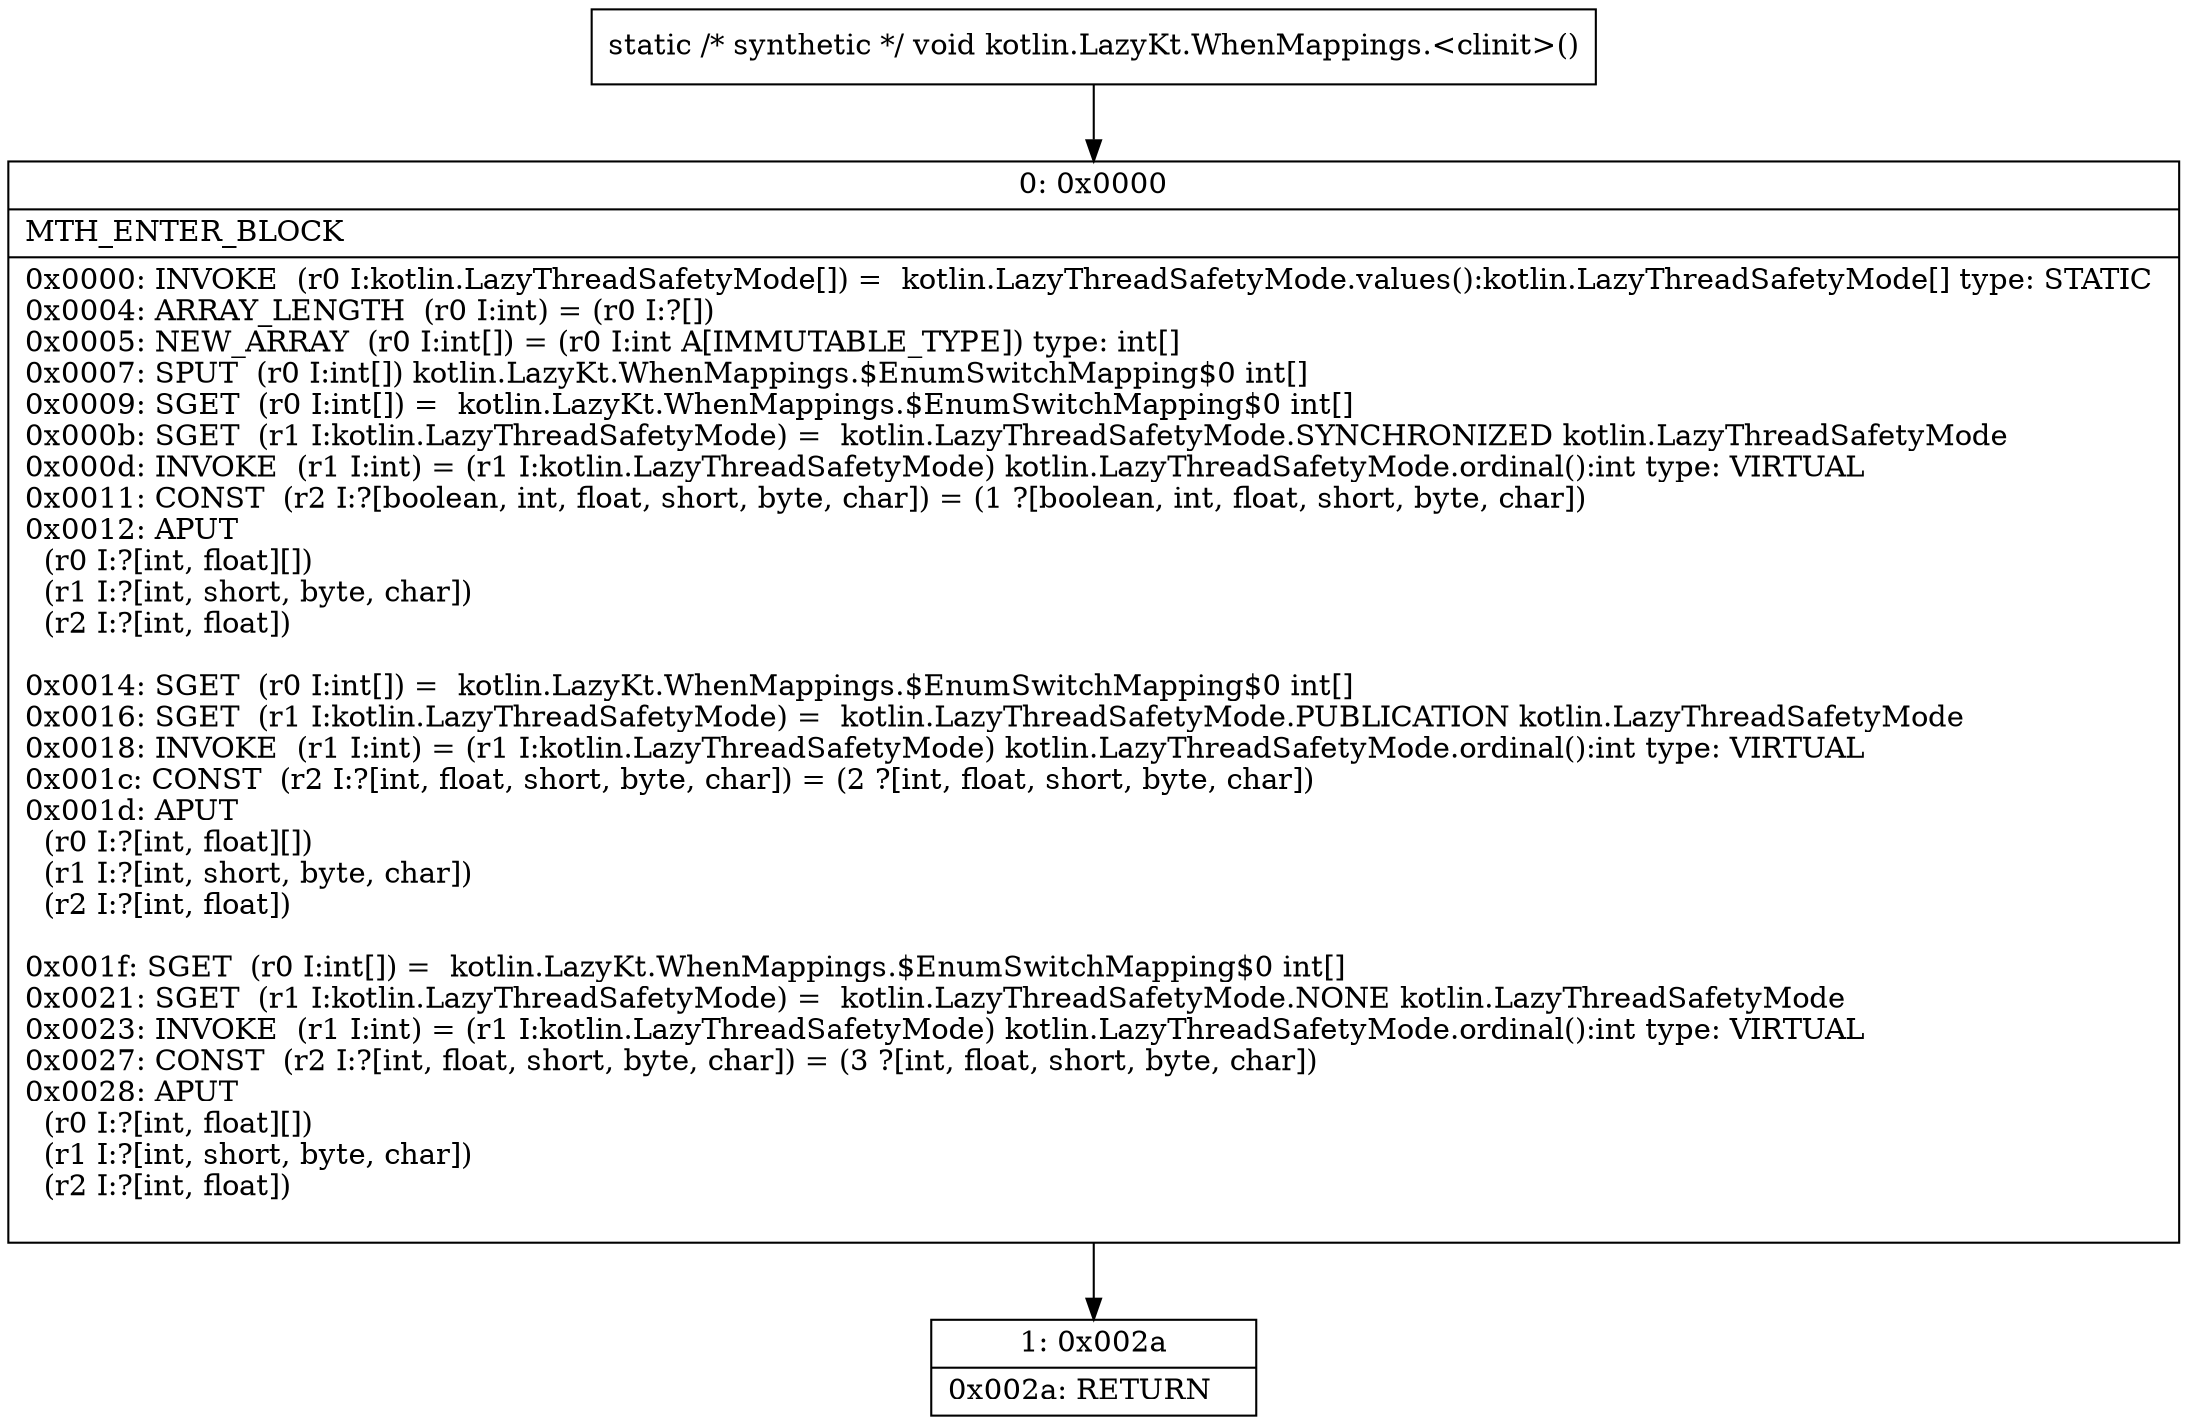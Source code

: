 digraph "CFG forkotlin.LazyKt.WhenMappings.\<clinit\>()V" {
Node_0 [shape=record,label="{0\:\ 0x0000|MTH_ENTER_BLOCK\l|0x0000: INVOKE  (r0 I:kotlin.LazyThreadSafetyMode[]) =  kotlin.LazyThreadSafetyMode.values():kotlin.LazyThreadSafetyMode[] type: STATIC \l0x0004: ARRAY_LENGTH  (r0 I:int) = (r0 I:?[]) \l0x0005: NEW_ARRAY  (r0 I:int[]) = (r0 I:int A[IMMUTABLE_TYPE]) type: int[] \l0x0007: SPUT  (r0 I:int[]) kotlin.LazyKt.WhenMappings.$EnumSwitchMapping$0 int[] \l0x0009: SGET  (r0 I:int[]) =  kotlin.LazyKt.WhenMappings.$EnumSwitchMapping$0 int[] \l0x000b: SGET  (r1 I:kotlin.LazyThreadSafetyMode) =  kotlin.LazyThreadSafetyMode.SYNCHRONIZED kotlin.LazyThreadSafetyMode \l0x000d: INVOKE  (r1 I:int) = (r1 I:kotlin.LazyThreadSafetyMode) kotlin.LazyThreadSafetyMode.ordinal():int type: VIRTUAL \l0x0011: CONST  (r2 I:?[boolean, int, float, short, byte, char]) = (1 ?[boolean, int, float, short, byte, char]) \l0x0012: APUT  \l  (r0 I:?[int, float][])\l  (r1 I:?[int, short, byte, char])\l  (r2 I:?[int, float])\l \l0x0014: SGET  (r0 I:int[]) =  kotlin.LazyKt.WhenMappings.$EnumSwitchMapping$0 int[] \l0x0016: SGET  (r1 I:kotlin.LazyThreadSafetyMode) =  kotlin.LazyThreadSafetyMode.PUBLICATION kotlin.LazyThreadSafetyMode \l0x0018: INVOKE  (r1 I:int) = (r1 I:kotlin.LazyThreadSafetyMode) kotlin.LazyThreadSafetyMode.ordinal():int type: VIRTUAL \l0x001c: CONST  (r2 I:?[int, float, short, byte, char]) = (2 ?[int, float, short, byte, char]) \l0x001d: APUT  \l  (r0 I:?[int, float][])\l  (r1 I:?[int, short, byte, char])\l  (r2 I:?[int, float])\l \l0x001f: SGET  (r0 I:int[]) =  kotlin.LazyKt.WhenMappings.$EnumSwitchMapping$0 int[] \l0x0021: SGET  (r1 I:kotlin.LazyThreadSafetyMode) =  kotlin.LazyThreadSafetyMode.NONE kotlin.LazyThreadSafetyMode \l0x0023: INVOKE  (r1 I:int) = (r1 I:kotlin.LazyThreadSafetyMode) kotlin.LazyThreadSafetyMode.ordinal():int type: VIRTUAL \l0x0027: CONST  (r2 I:?[int, float, short, byte, char]) = (3 ?[int, float, short, byte, char]) \l0x0028: APUT  \l  (r0 I:?[int, float][])\l  (r1 I:?[int, short, byte, char])\l  (r2 I:?[int, float])\l \l}"];
Node_1 [shape=record,label="{1\:\ 0x002a|0x002a: RETURN   \l}"];
MethodNode[shape=record,label="{static \/* synthetic *\/ void kotlin.LazyKt.WhenMappings.\<clinit\>() }"];
MethodNode -> Node_0;
Node_0 -> Node_1;
}

